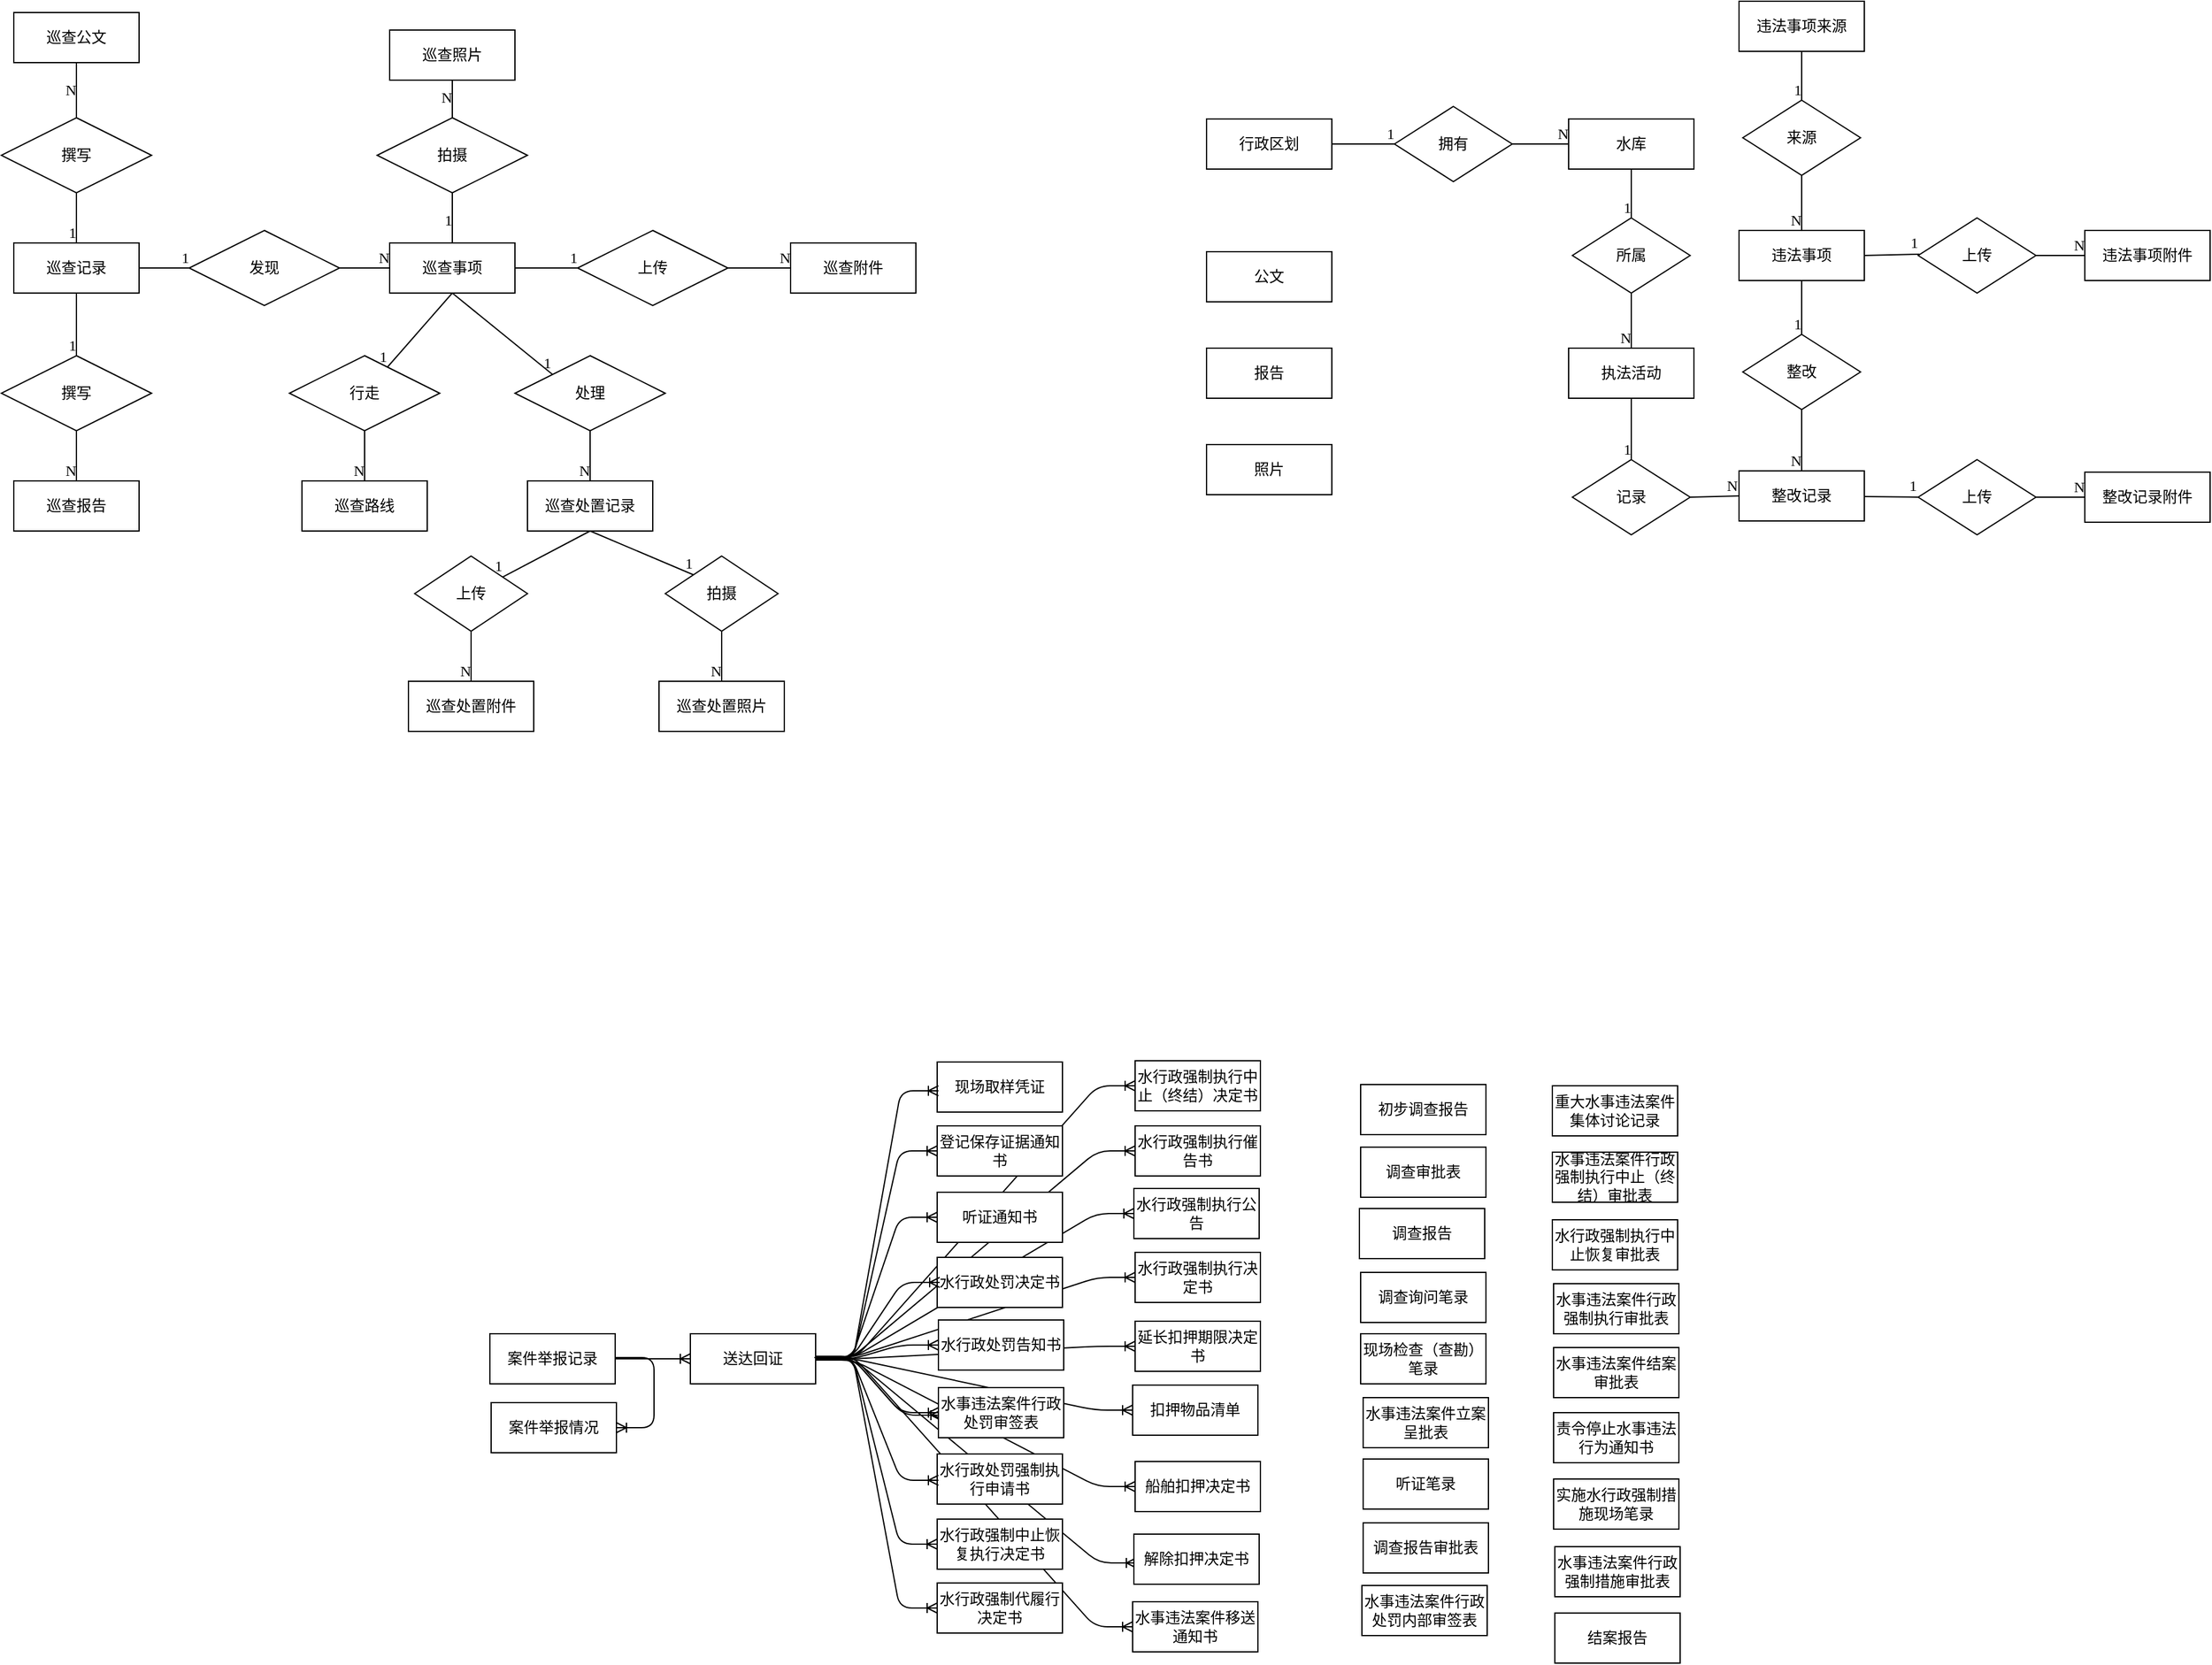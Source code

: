 <mxfile version="14.1.8" type="github">
  <diagram id="R2lEEEUBdFMjLlhIrx00" name="Page-1">
    <mxGraphModel dx="905" dy="684" grid="0" gridSize="10" guides="0" tooltips="1" connect="0" arrows="0" fold="1" page="0" pageScale="1" pageWidth="850" pageHeight="1100" math="0" shadow="0" extFonts="Permanent Marker^https://fonts.googleapis.com/css?family=Permanent+Marker">
      <root>
        <mxCell id="0" />
        <mxCell id="1" parent="0" />
        <mxCell id="Jm6T7WrEDUmx-2x6mj27-101" value="" style="edgeStyle=entityRelationEdgeStyle;fontSize=12;html=1;endArrow=ERoneToMany;exitX=1.02;exitY=0.475;exitDx=0;exitDy=0;exitPerimeter=0;" edge="1" parent="1" source="Jm6T7WrEDUmx-2x6mj27-60" target="Jm6T7WrEDUmx-2x6mj27-74">
          <mxGeometry width="100" height="100" relative="1" as="geometry">
            <mxPoint x="761" y="1240" as="sourcePoint" />
            <mxPoint x="861" y="1140" as="targetPoint" />
          </mxGeometry>
        </mxCell>
        <mxCell id="Jm6T7WrEDUmx-2x6mj27-103" value="" style="edgeStyle=entityRelationEdgeStyle;fontSize=12;html=1;endArrow=ERoneToMany;exitX=1;exitY=0.475;exitDx=0;exitDy=0;exitPerimeter=0;" edge="1" parent="1" source="Jm6T7WrEDUmx-2x6mj27-60" target="Jm6T7WrEDUmx-2x6mj27-76">
          <mxGeometry width="100" height="100" relative="1" as="geometry">
            <mxPoint x="768" y="1300" as="sourcePoint" />
            <mxPoint x="868" y="1200" as="targetPoint" />
          </mxGeometry>
        </mxCell>
        <mxCell id="Jm6T7WrEDUmx-2x6mj27-102" value="" style="edgeStyle=entityRelationEdgeStyle;fontSize=12;html=1;endArrow=ERoneToMany;exitX=0.99;exitY=0.475;exitDx=0;exitDy=0;exitPerimeter=0;" edge="1" parent="1" source="Jm6T7WrEDUmx-2x6mj27-60" target="Jm6T7WrEDUmx-2x6mj27-75">
          <mxGeometry width="100" height="100" relative="1" as="geometry">
            <mxPoint x="791" y="791" as="sourcePoint" />
            <mxPoint x="866" y="1019" as="targetPoint" />
          </mxGeometry>
        </mxCell>
        <mxCell id="Jm6T7WrEDUmx-2x6mj27-104" value="" style="edgeStyle=entityRelationEdgeStyle;fontSize=12;html=1;endArrow=ERoneToMany;exitX=0.99;exitY=0.475;exitDx=0;exitDy=0;exitPerimeter=0;" edge="1" parent="1" source="Jm6T7WrEDUmx-2x6mj27-60" target="Jm6T7WrEDUmx-2x6mj27-77">
          <mxGeometry width="100" height="100" relative="1" as="geometry">
            <mxPoint x="788" y="791" as="sourcePoint" />
            <mxPoint x="917" y="1227" as="targetPoint" />
          </mxGeometry>
        </mxCell>
        <mxCell id="Jm6T7WrEDUmx-2x6mj27-109" value="" style="edgeStyle=entityRelationEdgeStyle;fontSize=12;html=1;endArrow=ERoneToMany;exitX=1;exitY=0.45;exitDx=0;exitDy=0;exitPerimeter=0;entryX=0;entryY=0.5;entryDx=0;entryDy=0;entryPerimeter=0;" edge="1" parent="1" source="Jm6T7WrEDUmx-2x6mj27-60" target="Jm6T7WrEDUmx-2x6mj27-90">
          <mxGeometry width="100" height="100" relative="1" as="geometry">
            <mxPoint x="688" y="1163" as="sourcePoint" />
            <mxPoint x="788" y="1063" as="targetPoint" />
          </mxGeometry>
        </mxCell>
        <mxCell id="Jm6T7WrEDUmx-2x6mj27-108" value="" style="edgeStyle=entityRelationEdgeStyle;fontSize=12;html=1;endArrow=ERoneToMany;entryX=0.02;entryY=0.575;entryDx=0;entryDy=0;entryPerimeter=0;" edge="1" parent="1" source="Jm6T7WrEDUmx-2x6mj27-60" target="Jm6T7WrEDUmx-2x6mj27-86">
          <mxGeometry width="100" height="100" relative="1" as="geometry">
            <mxPoint x="1093" y="1180" as="sourcePoint" />
            <mxPoint x="1193" y="1080" as="targetPoint" />
          </mxGeometry>
        </mxCell>
        <mxCell id="Jm6T7WrEDUmx-2x6mj27-107" value="" style="edgeStyle=entityRelationEdgeStyle;fontSize=12;html=1;endArrow=ERoneToMany;exitX=1;exitY=0.525;exitDx=0;exitDy=0;exitPerimeter=0;" edge="1" parent="1" source="Jm6T7WrEDUmx-2x6mj27-60" target="Jm6T7WrEDUmx-2x6mj27-85">
          <mxGeometry width="100" height="100" relative="1" as="geometry">
            <mxPoint x="771" y="1028" as="sourcePoint" />
            <mxPoint x="842" y="1056" as="targetPoint" />
          </mxGeometry>
        </mxCell>
        <mxCell id="Jm6T7WrEDUmx-2x6mj27-106" value="" style="edgeStyle=entityRelationEdgeStyle;fontSize=12;html=1;endArrow=ERoneToMany;" edge="1" parent="1" target="Jm6T7WrEDUmx-2x6mj27-84">
          <mxGeometry width="100" height="100" relative="1" as="geometry">
            <mxPoint x="740" y="1160" as="sourcePoint" />
            <mxPoint x="1181" y="989" as="targetPoint" />
          </mxGeometry>
        </mxCell>
        <mxCell id="Jm6T7WrEDUmx-2x6mj27-105" value="" style="edgeStyle=entityRelationEdgeStyle;fontSize=12;html=1;endArrow=ERoneToMany;" edge="1" parent="1" source="Jm6T7WrEDUmx-2x6mj27-60" target="Jm6T7WrEDUmx-2x6mj27-83">
          <mxGeometry width="100" height="100" relative="1" as="geometry">
            <mxPoint x="712" y="1089" as="sourcePoint" />
            <mxPoint x="812" y="989" as="targetPoint" />
          </mxGeometry>
        </mxCell>
        <mxCell id="lb9JI9_FD7YLYeVPfku9-1" value="巡查记录" style="whiteSpace=wrap;html=1;align=center;fontFamily=仿宋;" parent="1" vertex="1">
          <mxGeometry x="100" y="269" width="100" height="40" as="geometry" />
        </mxCell>
        <mxCell id="lb9JI9_FD7YLYeVPfku9-2" value="巡查事项" style="whiteSpace=wrap;html=1;align=center;fontFamily=仿宋;" parent="1" vertex="1">
          <mxGeometry x="400" y="269" width="100" height="40" as="geometry" />
        </mxCell>
        <mxCell id="lb9JI9_FD7YLYeVPfku9-3" value="巡查报告" style="whiteSpace=wrap;html=1;align=center;fontFamily=仿宋;" parent="1" vertex="1">
          <mxGeometry x="100" y="459" width="100" height="40" as="geometry" />
        </mxCell>
        <mxCell id="lb9JI9_FD7YLYeVPfku9-4" value="巡查公文" style="whiteSpace=wrap;html=1;align=center;fontFamily=仿宋;" parent="1" vertex="1">
          <mxGeometry x="100" y="85" width="100" height="40" as="geometry" />
        </mxCell>
        <mxCell id="lb9JI9_FD7YLYeVPfku9-5" value="巡查照片" style="whiteSpace=wrap;html=1;align=center;fontFamily=仿宋;" parent="1" vertex="1">
          <mxGeometry x="400" y="99" width="100" height="40" as="geometry" />
        </mxCell>
        <mxCell id="lb9JI9_FD7YLYeVPfku9-7" value="巡查附件" style="whiteSpace=wrap;html=1;align=center;fontFamily=仿宋;" parent="1" vertex="1">
          <mxGeometry x="720" y="269" width="100" height="40" as="geometry" />
        </mxCell>
        <mxCell id="lb9JI9_FD7YLYeVPfku9-8" value="巡查路线" style="whiteSpace=wrap;html=1;align=center;fontFamily=仿宋;" parent="1" vertex="1">
          <mxGeometry x="330" y="459" width="100" height="40" as="geometry" />
        </mxCell>
        <mxCell id="lb9JI9_FD7YLYeVPfku9-9" value="巡查处置记录" style="whiteSpace=wrap;html=1;align=center;fontFamily=仿宋;" parent="1" vertex="1">
          <mxGeometry x="510" y="459" width="100" height="40" as="geometry" />
        </mxCell>
        <mxCell id="lb9JI9_FD7YLYeVPfku9-10" value="巡查处置附件" style="whiteSpace=wrap;html=1;align=center;fontFamily=仿宋;" parent="1" vertex="1">
          <mxGeometry x="415" y="619" width="100" height="40" as="geometry" />
        </mxCell>
        <mxCell id="lb9JI9_FD7YLYeVPfku9-11" value="巡查处置照片" style="whiteSpace=wrap;html=1;align=center;fontFamily=仿宋;" parent="1" vertex="1">
          <mxGeometry x="615" y="619" width="100" height="40" as="geometry" />
        </mxCell>
        <mxCell id="lb9JI9_FD7YLYeVPfku9-12" value="发现" style="shape=rhombus;perimeter=rhombusPerimeter;whiteSpace=wrap;html=1;align=center;fontFamily=仿宋;" parent="1" vertex="1">
          <mxGeometry x="240" y="259" width="120" height="60" as="geometry" />
        </mxCell>
        <mxCell id="lb9JI9_FD7YLYeVPfku9-13" value="" style="endArrow=none;html=1;rounded=0;entryX=0;entryY=0.5;entryDx=0;entryDy=0;fontFamily=仿宋;" parent="1" target="lb9JI9_FD7YLYeVPfku9-12" edge="1">
          <mxGeometry relative="1" as="geometry">
            <mxPoint x="200" y="289" as="sourcePoint" />
            <mxPoint x="270" y="289" as="targetPoint" />
          </mxGeometry>
        </mxCell>
        <mxCell id="lb9JI9_FD7YLYeVPfku9-14" value="1" style="resizable=0;html=1;align=right;verticalAlign=bottom;fontFamily=仿宋;" parent="lb9JI9_FD7YLYeVPfku9-13" connectable="0" vertex="1">
          <mxGeometry x="1" relative="1" as="geometry" />
        </mxCell>
        <mxCell id="lb9JI9_FD7YLYeVPfku9-15" value="" style="endArrow=none;html=1;rounded=0;exitX=1;exitY=0.5;exitDx=0;exitDy=0;entryX=0;entryY=0.5;entryDx=0;entryDy=0;fontFamily=仿宋;" parent="1" source="lb9JI9_FD7YLYeVPfku9-12" target="lb9JI9_FD7YLYeVPfku9-2" edge="1">
          <mxGeometry relative="1" as="geometry">
            <mxPoint x="330" y="369" as="sourcePoint" />
            <mxPoint x="490" y="369" as="targetPoint" />
          </mxGeometry>
        </mxCell>
        <mxCell id="lb9JI9_FD7YLYeVPfku9-16" value="N" style="resizable=0;html=1;align=right;verticalAlign=bottom;fontFamily=仿宋;" parent="lb9JI9_FD7YLYeVPfku9-15" connectable="0" vertex="1">
          <mxGeometry x="1" relative="1" as="geometry" />
        </mxCell>
        <mxCell id="lb9JI9_FD7YLYeVPfku9-17" value="撰写" style="shape=rhombus;perimeter=rhombusPerimeter;whiteSpace=wrap;html=1;align=center;fontFamily=仿宋;" parent="1" vertex="1">
          <mxGeometry x="90" y="359" width="120" height="60" as="geometry" />
        </mxCell>
        <mxCell id="lb9JI9_FD7YLYeVPfku9-18" value="" style="endArrow=none;html=1;rounded=0;exitX=0.5;exitY=1;exitDx=0;exitDy=0;entryX=0.5;entryY=0;entryDx=0;entryDy=0;fontFamily=仿宋;" parent="1" source="lb9JI9_FD7YLYeVPfku9-1" target="lb9JI9_FD7YLYeVPfku9-17" edge="1">
          <mxGeometry relative="1" as="geometry">
            <mxPoint x="280" y="379" as="sourcePoint" />
            <mxPoint x="440" y="379" as="targetPoint" />
          </mxGeometry>
        </mxCell>
        <mxCell id="lb9JI9_FD7YLYeVPfku9-19" value="1" style="resizable=0;html=1;align=right;verticalAlign=bottom;fontFamily=仿宋;" parent="lb9JI9_FD7YLYeVPfku9-18" connectable="0" vertex="1">
          <mxGeometry x="1" relative="1" as="geometry" />
        </mxCell>
        <mxCell id="lb9JI9_FD7YLYeVPfku9-20" value="" style="endArrow=none;html=1;rounded=0;exitX=0.5;exitY=1;exitDx=0;exitDy=0;entryX=0.5;entryY=0;entryDx=0;entryDy=0;fontFamily=仿宋;" parent="1" source="lb9JI9_FD7YLYeVPfku9-17" target="lb9JI9_FD7YLYeVPfku9-3" edge="1">
          <mxGeometry relative="1" as="geometry">
            <mxPoint x="300" y="409" as="sourcePoint" />
            <mxPoint x="460" y="409" as="targetPoint" />
          </mxGeometry>
        </mxCell>
        <mxCell id="lb9JI9_FD7YLYeVPfku9-21" value="N" style="resizable=0;html=1;align=right;verticalAlign=bottom;fontFamily=仿宋;" parent="lb9JI9_FD7YLYeVPfku9-20" connectable="0" vertex="1">
          <mxGeometry x="1" relative="1" as="geometry" />
        </mxCell>
        <mxCell id="lb9JI9_FD7YLYeVPfku9-22" value="撰写" style="shape=rhombus;perimeter=rhombusPerimeter;whiteSpace=wrap;html=1;align=center;fontFamily=仿宋;" parent="1" vertex="1">
          <mxGeometry x="90" y="169" width="120" height="60" as="geometry" />
        </mxCell>
        <mxCell id="lb9JI9_FD7YLYeVPfku9-23" value="" style="endArrow=none;html=1;rounded=0;exitX=0.5;exitY=0;exitDx=0;exitDy=0;entryX=0.5;entryY=1;entryDx=0;entryDy=0;fontFamily=仿宋;" parent="1" source="lb9JI9_FD7YLYeVPfku9-1" target="lb9JI9_FD7YLYeVPfku9-22" edge="1">
          <mxGeometry relative="1" as="geometry">
            <mxPoint x="200" y="229" as="sourcePoint" />
            <mxPoint x="360" y="229" as="targetPoint" />
          </mxGeometry>
        </mxCell>
        <mxCell id="lb9JI9_FD7YLYeVPfku9-24" value="1" style="resizable=0;html=1;align=right;verticalAlign=bottom;fontFamily=仿宋;" parent="lb9JI9_FD7YLYeVPfku9-23" connectable="0" vertex="1">
          <mxGeometry x="1" relative="1" as="geometry">
            <mxPoint y="40" as="offset" />
          </mxGeometry>
        </mxCell>
        <mxCell id="lb9JI9_FD7YLYeVPfku9-25" value="" style="endArrow=none;html=1;rounded=0;exitX=0.5;exitY=0;exitDx=0;exitDy=0;entryX=0.5;entryY=1;entryDx=0;entryDy=0;fontFamily=仿宋;" parent="1" source="lb9JI9_FD7YLYeVPfku9-22" target="lb9JI9_FD7YLYeVPfku9-4" edge="1">
          <mxGeometry relative="1" as="geometry">
            <mxPoint x="280" y="139" as="sourcePoint" />
            <mxPoint x="440" y="139" as="targetPoint" />
          </mxGeometry>
        </mxCell>
        <mxCell id="lb9JI9_FD7YLYeVPfku9-26" value="N" style="resizable=0;html=1;align=right;verticalAlign=bottom;fontFamily=仿宋;" parent="lb9JI9_FD7YLYeVPfku9-25" connectable="0" vertex="1">
          <mxGeometry x="1" relative="1" as="geometry">
            <mxPoint y="30" as="offset" />
          </mxGeometry>
        </mxCell>
        <mxCell id="lb9JI9_FD7YLYeVPfku9-27" value="拍摄" style="shape=rhombus;perimeter=rhombusPerimeter;whiteSpace=wrap;html=1;align=center;fontFamily=仿宋;" parent="1" vertex="1">
          <mxGeometry x="390" y="169" width="120" height="60" as="geometry" />
        </mxCell>
        <mxCell id="lb9JI9_FD7YLYeVPfku9-28" value="" style="endArrow=none;html=1;rounded=0;exitX=0.5;exitY=0;exitDx=0;exitDy=0;entryX=0.5;entryY=1;entryDx=0;entryDy=0;fontFamily=仿宋;" parent="1" source="lb9JI9_FD7YLYeVPfku9-2" target="lb9JI9_FD7YLYeVPfku9-27" edge="1">
          <mxGeometry relative="1" as="geometry">
            <mxPoint x="510" y="249" as="sourcePoint" />
            <mxPoint x="670" y="249" as="targetPoint" />
          </mxGeometry>
        </mxCell>
        <mxCell id="lb9JI9_FD7YLYeVPfku9-29" value="1" style="resizable=0;html=1;align=right;verticalAlign=bottom;fontFamily=仿宋;" parent="lb9JI9_FD7YLYeVPfku9-28" connectable="0" vertex="1">
          <mxGeometry x="1" relative="1" as="geometry">
            <mxPoint y="30" as="offset" />
          </mxGeometry>
        </mxCell>
        <mxCell id="lb9JI9_FD7YLYeVPfku9-30" value="" style="endArrow=none;html=1;rounded=0;exitX=0.5;exitY=0;exitDx=0;exitDy=0;entryX=0.5;entryY=1;entryDx=0;entryDy=0;fontFamily=仿宋;" parent="1" source="lb9JI9_FD7YLYeVPfku9-27" target="lb9JI9_FD7YLYeVPfku9-5" edge="1">
          <mxGeometry relative="1" as="geometry">
            <mxPoint x="530" y="159" as="sourcePoint" />
            <mxPoint x="690" y="159" as="targetPoint" />
          </mxGeometry>
        </mxCell>
        <mxCell id="lb9JI9_FD7YLYeVPfku9-31" value="N" style="resizable=0;html=1;align=right;verticalAlign=bottom;fontFamily=仿宋;" parent="lb9JI9_FD7YLYeVPfku9-30" connectable="0" vertex="1">
          <mxGeometry x="1" relative="1" as="geometry">
            <mxPoint y="22" as="offset" />
          </mxGeometry>
        </mxCell>
        <mxCell id="lb9JI9_FD7YLYeVPfku9-32" value="上传" style="shape=rhombus;perimeter=rhombusPerimeter;whiteSpace=wrap;html=1;align=center;fontFamily=仿宋;" parent="1" vertex="1">
          <mxGeometry x="550" y="259" width="120" height="60" as="geometry" />
        </mxCell>
        <mxCell id="lb9JI9_FD7YLYeVPfku9-33" value="" style="endArrow=none;html=1;rounded=0;exitX=1;exitY=0.5;exitDx=0;exitDy=0;entryX=0;entryY=0.5;entryDx=0;entryDy=0;fontFamily=仿宋;" parent="1" source="lb9JI9_FD7YLYeVPfku9-2" target="lb9JI9_FD7YLYeVPfku9-32" edge="1">
          <mxGeometry relative="1" as="geometry">
            <mxPoint x="510" y="349" as="sourcePoint" />
            <mxPoint x="670" y="349" as="targetPoint" />
          </mxGeometry>
        </mxCell>
        <mxCell id="lb9JI9_FD7YLYeVPfku9-34" value="1" style="resizable=0;html=1;align=right;verticalAlign=bottom;fontFamily=仿宋;" parent="lb9JI9_FD7YLYeVPfku9-33" connectable="0" vertex="1">
          <mxGeometry x="1" relative="1" as="geometry" />
        </mxCell>
        <mxCell id="lb9JI9_FD7YLYeVPfku9-35" value="" style="endArrow=none;html=1;rounded=0;exitX=1;exitY=0.5;exitDx=0;exitDy=0;entryX=0;entryY=0.5;entryDx=0;entryDy=0;fontFamily=仿宋;" parent="1" source="lb9JI9_FD7YLYeVPfku9-32" target="lb9JI9_FD7YLYeVPfku9-7" edge="1">
          <mxGeometry relative="1" as="geometry">
            <mxPoint x="670" y="288.5" as="sourcePoint" />
            <mxPoint x="830" y="288.5" as="targetPoint" />
          </mxGeometry>
        </mxCell>
        <mxCell id="lb9JI9_FD7YLYeVPfku9-36" value="N" style="resizable=0;html=1;align=right;verticalAlign=bottom;fontFamily=仿宋;" parent="lb9JI9_FD7YLYeVPfku9-35" connectable="0" vertex="1">
          <mxGeometry x="1" relative="1" as="geometry" />
        </mxCell>
        <mxCell id="lb9JI9_FD7YLYeVPfku9-37" value="行走" style="shape=rhombus;perimeter=rhombusPerimeter;whiteSpace=wrap;html=1;align=center;fontFamily=仿宋;" parent="1" vertex="1">
          <mxGeometry x="320" y="359" width="120" height="60" as="geometry" />
        </mxCell>
        <mxCell id="lb9JI9_FD7YLYeVPfku9-38" value="" style="endArrow=none;html=1;rounded=0;exitX=0.5;exitY=1;exitDx=0;exitDy=0;fontFamily=仿宋;" parent="1" source="lb9JI9_FD7YLYeVPfku9-2" target="lb9JI9_FD7YLYeVPfku9-37" edge="1">
          <mxGeometry relative="1" as="geometry">
            <mxPoint x="570" y="429" as="sourcePoint" />
            <mxPoint x="730" y="429" as="targetPoint" />
          </mxGeometry>
        </mxCell>
        <mxCell id="lb9JI9_FD7YLYeVPfku9-39" value="1" style="resizable=0;html=1;align=right;verticalAlign=bottom;fontFamily=仿宋;" parent="lb9JI9_FD7YLYeVPfku9-38" connectable="0" vertex="1">
          <mxGeometry x="1" relative="1" as="geometry" />
        </mxCell>
        <mxCell id="lb9JI9_FD7YLYeVPfku9-40" value="" style="endArrow=none;html=1;rounded=0;exitX=0.5;exitY=1;exitDx=0;exitDy=0;entryX=0.5;entryY=0;entryDx=0;entryDy=0;fontFamily=仿宋;" parent="1" source="lb9JI9_FD7YLYeVPfku9-37" target="lb9JI9_FD7YLYeVPfku9-8" edge="1">
          <mxGeometry relative="1" as="geometry">
            <mxPoint x="400" y="429" as="sourcePoint" />
            <mxPoint x="560" y="429" as="targetPoint" />
          </mxGeometry>
        </mxCell>
        <mxCell id="lb9JI9_FD7YLYeVPfku9-41" value="N" style="resizable=0;html=1;align=right;verticalAlign=bottom;fontFamily=仿宋;" parent="lb9JI9_FD7YLYeVPfku9-40" connectable="0" vertex="1">
          <mxGeometry x="1" relative="1" as="geometry" />
        </mxCell>
        <mxCell id="lb9JI9_FD7YLYeVPfku9-42" value="处理" style="shape=rhombus;perimeter=rhombusPerimeter;whiteSpace=wrap;html=1;align=center;fontFamily=仿宋;" parent="1" vertex="1">
          <mxGeometry x="500" y="359" width="120" height="60" as="geometry" />
        </mxCell>
        <mxCell id="lb9JI9_FD7YLYeVPfku9-43" value="" style="endArrow=none;html=1;rounded=0;entryX=0;entryY=0;entryDx=0;entryDy=0;fontFamily=仿宋;" parent="1" target="lb9JI9_FD7YLYeVPfku9-42" edge="1">
          <mxGeometry relative="1" as="geometry">
            <mxPoint x="450" y="309" as="sourcePoint" />
            <mxPoint x="630" y="339" as="targetPoint" />
          </mxGeometry>
        </mxCell>
        <mxCell id="lb9JI9_FD7YLYeVPfku9-44" value="1" style="resizable=0;html=1;align=right;verticalAlign=bottom;fontFamily=仿宋;" parent="lb9JI9_FD7YLYeVPfku9-43" connectable="0" vertex="1">
          <mxGeometry x="1" relative="1" as="geometry" />
        </mxCell>
        <mxCell id="lb9JI9_FD7YLYeVPfku9-45" value="" style="endArrow=none;html=1;rounded=0;exitX=0.5;exitY=1;exitDx=0;exitDy=0;entryX=0.5;entryY=0;entryDx=0;entryDy=0;fontFamily=仿宋;" parent="1" source="lb9JI9_FD7YLYeVPfku9-42" target="lb9JI9_FD7YLYeVPfku9-9" edge="1">
          <mxGeometry relative="1" as="geometry">
            <mxPoint x="650" y="449" as="sourcePoint" />
            <mxPoint x="560" y="449" as="targetPoint" />
          </mxGeometry>
        </mxCell>
        <mxCell id="lb9JI9_FD7YLYeVPfku9-46" value="N" style="resizable=0;html=1;align=right;verticalAlign=bottom;fontFamily=仿宋;" parent="lb9JI9_FD7YLYeVPfku9-45" connectable="0" vertex="1">
          <mxGeometry x="1" relative="1" as="geometry" />
        </mxCell>
        <mxCell id="lb9JI9_FD7YLYeVPfku9-48" value="上传" style="shape=rhombus;perimeter=rhombusPerimeter;whiteSpace=wrap;html=1;align=center;fontFamily=仿宋;" parent="1" vertex="1">
          <mxGeometry x="420" y="519" width="90" height="60" as="geometry" />
        </mxCell>
        <mxCell id="lb9JI9_FD7YLYeVPfku9-49" value="" style="endArrow=none;html=1;rounded=0;exitX=0.5;exitY=1;exitDx=0;exitDy=0;fontFamily=仿宋;" parent="1" source="lb9JI9_FD7YLYeVPfku9-9" target="lb9JI9_FD7YLYeVPfku9-48" edge="1">
          <mxGeometry relative="1" as="geometry">
            <mxPoint x="570" y="519" as="sourcePoint" />
            <mxPoint x="730" y="519" as="targetPoint" />
          </mxGeometry>
        </mxCell>
        <mxCell id="lb9JI9_FD7YLYeVPfku9-50" value="1" style="resizable=0;html=1;align=right;verticalAlign=bottom;fontFamily=仿宋;" parent="lb9JI9_FD7YLYeVPfku9-49" connectable="0" vertex="1">
          <mxGeometry x="1" relative="1" as="geometry" />
        </mxCell>
        <mxCell id="lb9JI9_FD7YLYeVPfku9-51" value="" style="endArrow=none;html=1;rounded=0;exitX=0.5;exitY=1;exitDx=0;exitDy=0;entryX=0.5;entryY=0;entryDx=0;entryDy=0;fontFamily=仿宋;" parent="1" source="lb9JI9_FD7YLYeVPfku9-48" target="lb9JI9_FD7YLYeVPfku9-10" edge="1">
          <mxGeometry relative="1" as="geometry">
            <mxPoint x="290" y="729" as="sourcePoint" />
            <mxPoint x="450" y="729" as="targetPoint" />
          </mxGeometry>
        </mxCell>
        <mxCell id="lb9JI9_FD7YLYeVPfku9-52" value="N" style="resizable=0;html=1;align=right;verticalAlign=bottom;fontFamily=仿宋;" parent="lb9JI9_FD7YLYeVPfku9-51" connectable="0" vertex="1">
          <mxGeometry x="1" relative="1" as="geometry" />
        </mxCell>
        <mxCell id="lb9JI9_FD7YLYeVPfku9-53" value="拍摄" style="shape=rhombus;perimeter=rhombusPerimeter;whiteSpace=wrap;html=1;align=center;fontFamily=仿宋;" parent="1" vertex="1">
          <mxGeometry x="620" y="519" width="90" height="60" as="geometry" />
        </mxCell>
        <mxCell id="lb9JI9_FD7YLYeVPfku9-54" value="" style="endArrow=none;html=1;rounded=0;entryX=0;entryY=0;entryDx=0;entryDy=0;fontFamily=仿宋;" parent="1" target="lb9JI9_FD7YLYeVPfku9-53" edge="1">
          <mxGeometry relative="1" as="geometry">
            <mxPoint x="560" y="499" as="sourcePoint" />
            <mxPoint x="760" y="709" as="targetPoint" />
          </mxGeometry>
        </mxCell>
        <mxCell id="lb9JI9_FD7YLYeVPfku9-55" value="1" style="resizable=0;html=1;align=right;verticalAlign=bottom;fontFamily=仿宋;" parent="lb9JI9_FD7YLYeVPfku9-54" connectable="0" vertex="1">
          <mxGeometry x="1" relative="1" as="geometry" />
        </mxCell>
        <mxCell id="lb9JI9_FD7YLYeVPfku9-56" value="" style="endArrow=none;html=1;rounded=0;exitX=0.5;exitY=1;exitDx=0;exitDy=0;entryX=0.5;entryY=0;entryDx=0;entryDy=0;fontFamily=仿宋;" parent="1" source="lb9JI9_FD7YLYeVPfku9-53" target="lb9JI9_FD7YLYeVPfku9-11" edge="1">
          <mxGeometry relative="1" as="geometry">
            <mxPoint x="790" y="689" as="sourcePoint" />
            <mxPoint x="950" y="689" as="targetPoint" />
          </mxGeometry>
        </mxCell>
        <mxCell id="lb9JI9_FD7YLYeVPfku9-57" value="N" style="resizable=0;html=1;align=right;verticalAlign=bottom;fontFamily=仿宋;" parent="lb9JI9_FD7YLYeVPfku9-56" connectable="0" vertex="1">
          <mxGeometry x="1" relative="1" as="geometry" />
        </mxCell>
        <mxCell id="lb9JI9_FD7YLYeVPfku9-58" value="执法活动" style="whiteSpace=wrap;html=1;align=center;fontFamily=仿宋;" parent="1" vertex="1">
          <mxGeometry x="1341" y="353" width="100" height="40" as="geometry" />
        </mxCell>
        <mxCell id="Jm6T7WrEDUmx-2x6mj27-1" value="违法事项" style="whiteSpace=wrap;html=1;align=center;fontFamily=仿宋;" vertex="1" parent="1">
          <mxGeometry x="1477" y="259" width="100" height="40" as="geometry" />
        </mxCell>
        <mxCell id="Jm6T7WrEDUmx-2x6mj27-2" value="整改记录" style="whiteSpace=wrap;html=1;align=center;fontFamily=仿宋;" vertex="1" parent="1">
          <mxGeometry x="1477" y="451" width="100" height="40" as="geometry" />
        </mxCell>
        <mxCell id="Jm6T7WrEDUmx-2x6mj27-3" value="公文" style="whiteSpace=wrap;html=1;align=center;fontFamily=仿宋;" vertex="1" parent="1">
          <mxGeometry x="1052" y="276" width="100" height="40" as="geometry" />
        </mxCell>
        <mxCell id="Jm6T7WrEDUmx-2x6mj27-4" value="报告" style="whiteSpace=wrap;html=1;align=center;fontFamily=仿宋;" vertex="1" parent="1">
          <mxGeometry x="1052" y="353" width="100" height="40" as="geometry" />
        </mxCell>
        <mxCell id="Jm6T7WrEDUmx-2x6mj27-5" value="照片" style="whiteSpace=wrap;html=1;align=center;fontFamily=仿宋;" vertex="1" parent="1">
          <mxGeometry x="1052" y="430" width="100" height="40" as="geometry" />
        </mxCell>
        <mxCell id="Jm6T7WrEDUmx-2x6mj27-6" value="违法事项附件" style="whiteSpace=wrap;html=1;align=center;fontFamily=仿宋;" vertex="1" parent="1">
          <mxGeometry x="1753" y="259" width="100" height="40" as="geometry" />
        </mxCell>
        <mxCell id="Jm6T7WrEDUmx-2x6mj27-9" value="整改记录附件" style="whiteSpace=wrap;html=1;align=center;fontFamily=仿宋;" vertex="1" parent="1">
          <mxGeometry x="1753" y="452" width="100" height="40" as="geometry" />
        </mxCell>
        <mxCell id="Jm6T7WrEDUmx-2x6mj27-10" value="水库" style="whiteSpace=wrap;html=1;align=center;fontFamily=仿宋;" vertex="1" parent="1">
          <mxGeometry x="1341" y="170" width="100" height="40" as="geometry" />
        </mxCell>
        <mxCell id="Jm6T7WrEDUmx-2x6mj27-11" value="行政区划" style="whiteSpace=wrap;html=1;align=center;fontFamily=仿宋;" vertex="1" parent="1">
          <mxGeometry x="1052" y="170" width="100" height="40" as="geometry" />
        </mxCell>
        <mxCell id="Jm6T7WrEDUmx-2x6mj27-12" value="违法事项来源" style="whiteSpace=wrap;html=1;align=center;fontFamily=仿宋;" vertex="1" parent="1">
          <mxGeometry x="1477" y="76" width="100" height="40" as="geometry" />
        </mxCell>
        <mxCell id="Jm6T7WrEDUmx-2x6mj27-13" value="所属" style="shape=rhombus;perimeter=rhombusPerimeter;whiteSpace=wrap;html=1;align=center;fontFamily=仿宋;" vertex="1" parent="1">
          <mxGeometry x="1344" y="249" width="94" height="60" as="geometry" />
        </mxCell>
        <mxCell id="Jm6T7WrEDUmx-2x6mj27-14" value="" style="endArrow=none;html=1;rounded=0;exitX=0.5;exitY=1;exitDx=0;exitDy=0;entryX=0.5;entryY=0;entryDx=0;entryDy=0;fontFamily=仿宋;" edge="1" parent="1" source="Jm6T7WrEDUmx-2x6mj27-10" target="Jm6T7WrEDUmx-2x6mj27-13">
          <mxGeometry relative="1" as="geometry">
            <mxPoint x="1481" y="254" as="sourcePoint" />
            <mxPoint x="1641" y="254" as="targetPoint" />
          </mxGeometry>
        </mxCell>
        <mxCell id="Jm6T7WrEDUmx-2x6mj27-15" value="1" style="resizable=0;html=1;align=right;verticalAlign=bottom;fontFamily=仿宋;" connectable="0" vertex="1" parent="Jm6T7WrEDUmx-2x6mj27-14">
          <mxGeometry x="1" relative="1" as="geometry" />
        </mxCell>
        <mxCell id="Jm6T7WrEDUmx-2x6mj27-16" value="" style="endArrow=none;html=1;rounded=0;exitX=0.5;exitY=1;exitDx=0;exitDy=0;fontFamily=仿宋;" edge="1" parent="1" source="Jm6T7WrEDUmx-2x6mj27-13" target="lb9JI9_FD7YLYeVPfku9-58">
          <mxGeometry relative="1" as="geometry">
            <mxPoint x="1520" y="314" as="sourcePoint" />
            <mxPoint x="1680" y="314" as="targetPoint" />
          </mxGeometry>
        </mxCell>
        <mxCell id="Jm6T7WrEDUmx-2x6mj27-17" value="N" style="resizable=0;html=1;align=right;verticalAlign=bottom;fontFamily=仿宋;" connectable="0" vertex="1" parent="Jm6T7WrEDUmx-2x6mj27-16">
          <mxGeometry x="1" relative="1" as="geometry" />
        </mxCell>
        <mxCell id="Jm6T7WrEDUmx-2x6mj27-19" value="来源" style="shape=rhombus;perimeter=rhombusPerimeter;whiteSpace=wrap;html=1;align=center;fontFamily=仿宋;" vertex="1" parent="1">
          <mxGeometry x="1480" y="155" width="94" height="60" as="geometry" />
        </mxCell>
        <mxCell id="Jm6T7WrEDUmx-2x6mj27-20" value="" style="endArrow=none;html=1;rounded=0;exitX=0.5;exitY=1;exitDx=0;exitDy=0;fontFamily=仿宋;" edge="1" parent="1" source="Jm6T7WrEDUmx-2x6mj27-12" target="Jm6T7WrEDUmx-2x6mj27-19">
          <mxGeometry relative="1" as="geometry">
            <mxPoint x="1595" y="174" as="sourcePoint" />
            <mxPoint x="1755" y="174" as="targetPoint" />
          </mxGeometry>
        </mxCell>
        <mxCell id="Jm6T7WrEDUmx-2x6mj27-21" value="1" style="resizable=0;html=1;align=right;verticalAlign=bottom;fontFamily=仿宋;" connectable="0" vertex="1" parent="Jm6T7WrEDUmx-2x6mj27-20">
          <mxGeometry x="1" relative="1" as="geometry" />
        </mxCell>
        <mxCell id="Jm6T7WrEDUmx-2x6mj27-22" value="" style="endArrow=none;html=1;rounded=0;exitX=0.5;exitY=1;exitDx=0;exitDy=0;fontFamily=仿宋;" edge="1" parent="1" source="Jm6T7WrEDUmx-2x6mj27-19" target="Jm6T7WrEDUmx-2x6mj27-1">
          <mxGeometry relative="1" as="geometry">
            <mxPoint x="1609" y="214" as="sourcePoint" />
            <mxPoint x="1783" y="214" as="targetPoint" />
          </mxGeometry>
        </mxCell>
        <mxCell id="Jm6T7WrEDUmx-2x6mj27-23" value="N" style="resizable=0;html=1;align=right;verticalAlign=bottom;fontFamily=仿宋;" connectable="0" vertex="1" parent="Jm6T7WrEDUmx-2x6mj27-22">
          <mxGeometry x="1" relative="1" as="geometry" />
        </mxCell>
        <mxCell id="Jm6T7WrEDUmx-2x6mj27-24" value="整改" style="shape=rhombus;perimeter=rhombusPerimeter;whiteSpace=wrap;html=1;align=center;fontFamily=仿宋;" vertex="1" parent="1">
          <mxGeometry x="1480" y="342" width="94" height="60" as="geometry" />
        </mxCell>
        <mxCell id="Jm6T7WrEDUmx-2x6mj27-25" value="" style="endArrow=none;html=1;rounded=0;exitX=0.5;exitY=1;exitDx=0;exitDy=0;fontFamily=仿宋;" edge="1" parent="1" source="Jm6T7WrEDUmx-2x6mj27-1" target="Jm6T7WrEDUmx-2x6mj27-24">
          <mxGeometry relative="1" as="geometry">
            <mxPoint x="1561" y="334" as="sourcePoint" />
            <mxPoint x="1721" y="334" as="targetPoint" />
          </mxGeometry>
        </mxCell>
        <mxCell id="Jm6T7WrEDUmx-2x6mj27-26" value="1" style="resizable=0;html=1;align=right;verticalAlign=bottom;fontFamily=仿宋;" connectable="0" vertex="1" parent="Jm6T7WrEDUmx-2x6mj27-25">
          <mxGeometry x="1" relative="1" as="geometry" />
        </mxCell>
        <mxCell id="Jm6T7WrEDUmx-2x6mj27-27" value="" style="endArrow=none;html=1;rounded=0;exitX=0.5;exitY=1;exitDx=0;exitDy=0;entryX=0.5;entryY=0;entryDx=0;entryDy=0;fontFamily=仿宋;" edge="1" parent="1" source="Jm6T7WrEDUmx-2x6mj27-24" target="Jm6T7WrEDUmx-2x6mj27-2">
          <mxGeometry relative="1" as="geometry">
            <mxPoint x="1596" y="372" as="sourcePoint" />
            <mxPoint x="1756" y="372" as="targetPoint" />
          </mxGeometry>
        </mxCell>
        <mxCell id="Jm6T7WrEDUmx-2x6mj27-28" value="N" style="resizable=0;html=1;align=right;verticalAlign=bottom;fontFamily=仿宋;" connectable="0" vertex="1" parent="Jm6T7WrEDUmx-2x6mj27-27">
          <mxGeometry x="1" relative="1" as="geometry" />
        </mxCell>
        <mxCell id="Jm6T7WrEDUmx-2x6mj27-32" value="上传" style="shape=rhombus;perimeter=rhombusPerimeter;whiteSpace=wrap;html=1;align=center;fontFamily=仿宋;" vertex="1" parent="1">
          <mxGeometry x="1620" y="249" width="94" height="60" as="geometry" />
        </mxCell>
        <mxCell id="Jm6T7WrEDUmx-2x6mj27-33" value="" style="endArrow=none;html=1;rounded=0;exitX=1;exitY=0.5;exitDx=0;exitDy=0;entryX=0.011;entryY=0.483;entryDx=0;entryDy=0;entryPerimeter=0;fontFamily=仿宋;" edge="1" parent="1" source="Jm6T7WrEDUmx-2x6mj27-1" target="Jm6T7WrEDUmx-2x6mj27-32">
          <mxGeometry relative="1" as="geometry">
            <mxPoint x="1601" y="348" as="sourcePoint" />
            <mxPoint x="1761" y="348" as="targetPoint" />
          </mxGeometry>
        </mxCell>
        <mxCell id="Jm6T7WrEDUmx-2x6mj27-34" value="1" style="resizable=0;html=1;align=right;verticalAlign=bottom;fontFamily=仿宋;" connectable="0" vertex="1" parent="Jm6T7WrEDUmx-2x6mj27-33">
          <mxGeometry x="1" relative="1" as="geometry" />
        </mxCell>
        <mxCell id="Jm6T7WrEDUmx-2x6mj27-35" value="" style="endArrow=none;html=1;rounded=0;exitX=1;exitY=0.5;exitDx=0;exitDy=0;entryX=0;entryY=0.5;entryDx=0;entryDy=0;fontFamily=仿宋;" edge="1" parent="1" source="Jm6T7WrEDUmx-2x6mj27-32" target="Jm6T7WrEDUmx-2x6mj27-6">
          <mxGeometry relative="1" as="geometry">
            <mxPoint x="1679" y="383" as="sourcePoint" />
            <mxPoint x="1839" y="383" as="targetPoint" />
          </mxGeometry>
        </mxCell>
        <mxCell id="Jm6T7WrEDUmx-2x6mj27-36" value="N" style="resizable=0;html=1;align=right;verticalAlign=bottom;fontFamily=仿宋;" connectable="0" vertex="1" parent="Jm6T7WrEDUmx-2x6mj27-35">
          <mxGeometry x="1" relative="1" as="geometry" />
        </mxCell>
        <mxCell id="Jm6T7WrEDUmx-2x6mj27-37" value="上传" style="shape=rhombus;perimeter=rhombusPerimeter;whiteSpace=wrap;html=1;align=center;fontFamily=仿宋;" vertex="1" parent="1">
          <mxGeometry x="1620" y="442" width="94" height="60" as="geometry" />
        </mxCell>
        <mxCell id="Jm6T7WrEDUmx-2x6mj27-38" value="" style="endArrow=none;html=1;rounded=0;entryX=0;entryY=0.5;entryDx=0;entryDy=0;fontFamily=仿宋;" edge="1" parent="1" source="Jm6T7WrEDUmx-2x6mj27-2" target="Jm6T7WrEDUmx-2x6mj27-37">
          <mxGeometry relative="1" as="geometry">
            <mxPoint x="1577" y="471" as="sourcePoint" />
            <mxPoint x="1737" y="471" as="targetPoint" />
          </mxGeometry>
        </mxCell>
        <mxCell id="Jm6T7WrEDUmx-2x6mj27-39" value="1" style="resizable=0;html=1;align=right;verticalAlign=bottom;fontFamily=仿宋;" connectable="0" vertex="1" parent="Jm6T7WrEDUmx-2x6mj27-38">
          <mxGeometry x="1" relative="1" as="geometry" />
        </mxCell>
        <mxCell id="Jm6T7WrEDUmx-2x6mj27-40" value="" style="endArrow=none;html=1;rounded=0;exitX=1;exitY=0.5;exitDx=0;exitDy=0;entryX=0;entryY=0.5;entryDx=0;entryDy=0;fontFamily=仿宋;" edge="1" parent="1" source="Jm6T7WrEDUmx-2x6mj27-37" target="Jm6T7WrEDUmx-2x6mj27-9">
          <mxGeometry relative="1" as="geometry">
            <mxPoint x="1737" y="500" as="sourcePoint" />
            <mxPoint x="1897" y="500" as="targetPoint" />
          </mxGeometry>
        </mxCell>
        <mxCell id="Jm6T7WrEDUmx-2x6mj27-41" value="N" style="resizable=0;html=1;align=right;verticalAlign=bottom;fontFamily=仿宋;" connectable="0" vertex="1" parent="Jm6T7WrEDUmx-2x6mj27-40">
          <mxGeometry x="1" relative="1" as="geometry" />
        </mxCell>
        <mxCell id="Jm6T7WrEDUmx-2x6mj27-42" value="拥有" style="shape=rhombus;perimeter=rhombusPerimeter;whiteSpace=wrap;html=1;align=center;fontFamily=仿宋;" vertex="1" parent="1">
          <mxGeometry x="1202" y="160" width="94" height="60" as="geometry" />
        </mxCell>
        <mxCell id="Jm6T7WrEDUmx-2x6mj27-43" value="" style="endArrow=none;html=1;rounded=0;exitX=1;exitY=0.5;exitDx=0;exitDy=0;fontFamily=仿宋;" edge="1" parent="1" source="Jm6T7WrEDUmx-2x6mj27-11" target="Jm6T7WrEDUmx-2x6mj27-42">
          <mxGeometry relative="1" as="geometry">
            <mxPoint x="1123" y="336" as="sourcePoint" />
            <mxPoint x="1283" y="336" as="targetPoint" />
          </mxGeometry>
        </mxCell>
        <mxCell id="Jm6T7WrEDUmx-2x6mj27-44" value="1" style="resizable=0;html=1;align=right;verticalAlign=bottom;fontFamily=仿宋;" connectable="0" vertex="1" parent="Jm6T7WrEDUmx-2x6mj27-43">
          <mxGeometry x="1" relative="1" as="geometry" />
        </mxCell>
        <mxCell id="Jm6T7WrEDUmx-2x6mj27-45" value="" style="endArrow=none;html=1;rounded=0;exitX=1;exitY=0.5;exitDx=0;exitDy=0;entryX=0;entryY=0.5;entryDx=0;entryDy=0;fontFamily=仿宋;" edge="1" parent="1" source="Jm6T7WrEDUmx-2x6mj27-42" target="Jm6T7WrEDUmx-2x6mj27-10">
          <mxGeometry relative="1" as="geometry">
            <mxPoint x="1222" y="289" as="sourcePoint" />
            <mxPoint x="1382" y="289" as="targetPoint" />
          </mxGeometry>
        </mxCell>
        <mxCell id="Jm6T7WrEDUmx-2x6mj27-46" value="N" style="resizable=0;html=1;align=right;verticalAlign=bottom;fontFamily=仿宋;" connectable="0" vertex="1" parent="Jm6T7WrEDUmx-2x6mj27-45">
          <mxGeometry x="1" relative="1" as="geometry" />
        </mxCell>
        <mxCell id="Jm6T7WrEDUmx-2x6mj27-48" value="记录" style="shape=rhombus;perimeter=rhombusPerimeter;whiteSpace=wrap;html=1;align=center;fontFamily=仿宋;" vertex="1" parent="1">
          <mxGeometry x="1344" y="442" width="94" height="60" as="geometry" />
        </mxCell>
        <mxCell id="Jm6T7WrEDUmx-2x6mj27-49" value="" style="endArrow=none;html=1;rounded=0;exitX=0.5;exitY=1;exitDx=0;exitDy=0;entryX=0.5;entryY=0;entryDx=0;entryDy=0;fontFamily=仿宋;" edge="1" parent="1" source="lb9JI9_FD7YLYeVPfku9-58" target="Jm6T7WrEDUmx-2x6mj27-48">
          <mxGeometry relative="1" as="geometry">
            <mxPoint x="1441" y="435" as="sourcePoint" />
            <mxPoint x="1601" y="435" as="targetPoint" />
          </mxGeometry>
        </mxCell>
        <mxCell id="Jm6T7WrEDUmx-2x6mj27-50" value="1" style="resizable=0;html=1;align=right;verticalAlign=bottom;fontFamily=仿宋;" connectable="0" vertex="1" parent="Jm6T7WrEDUmx-2x6mj27-49">
          <mxGeometry x="1" relative="1" as="geometry" />
        </mxCell>
        <mxCell id="Jm6T7WrEDUmx-2x6mj27-51" value="" style="endArrow=none;html=1;rounded=0;exitX=1;exitY=0.5;exitDx=0;exitDy=0;entryX=0;entryY=0.5;entryDx=0;entryDy=0;fontFamily=仿宋;" edge="1" parent="1" source="Jm6T7WrEDUmx-2x6mj27-48" target="Jm6T7WrEDUmx-2x6mj27-2">
          <mxGeometry relative="1" as="geometry">
            <mxPoint x="1293" y="474" as="sourcePoint" />
            <mxPoint x="1453" y="474" as="targetPoint" />
          </mxGeometry>
        </mxCell>
        <mxCell id="Jm6T7WrEDUmx-2x6mj27-52" value="N" style="resizable=0;html=1;align=right;verticalAlign=bottom;fontFamily=仿宋;" connectable="0" vertex="1" parent="Jm6T7WrEDUmx-2x6mj27-51">
          <mxGeometry x="1" relative="1" as="geometry" />
        </mxCell>
        <mxCell id="Jm6T7WrEDUmx-2x6mj27-53" value="初步调查报告" style="whiteSpace=wrap;html=1;align=center;fontFamily=仿宋;" vertex="1" parent="1">
          <mxGeometry x="1175" y="941" width="100" height="40" as="geometry" />
        </mxCell>
        <mxCell id="Jm6T7WrEDUmx-2x6mj27-54" value="水事违法案件立案呈批表" style="whiteSpace=wrap;html=1;align=center;fontFamily=仿宋;" vertex="1" parent="1">
          <mxGeometry x="1177" y="1191" width="100" height="40" as="geometry" />
        </mxCell>
        <mxCell id="Jm6T7WrEDUmx-2x6mj27-55" value="调查审批表" style="whiteSpace=wrap;html=1;align=center;fontFamily=仿宋;" vertex="1" parent="1">
          <mxGeometry x="1175" y="991" width="100" height="40" as="geometry" />
        </mxCell>
        <mxCell id="Jm6T7WrEDUmx-2x6mj27-56" value="调查报告" style="whiteSpace=wrap;html=1;align=center;fontFamily=仿宋;" vertex="1" parent="1">
          <mxGeometry x="1174" y="1040" width="100" height="40" as="geometry" />
        </mxCell>
        <mxCell id="Jm6T7WrEDUmx-2x6mj27-57" value="现场检查（查勘）笔录" style="whiteSpace=wrap;html=1;align=center;fontFamily=仿宋;" vertex="1" parent="1">
          <mxGeometry x="1175" y="1140" width="100" height="40" as="geometry" />
        </mxCell>
        <mxCell id="Jm6T7WrEDUmx-2x6mj27-58" value="调查询问笔录" style="whiteSpace=wrap;html=1;align=center;fontFamily=仿宋;" vertex="1" parent="1">
          <mxGeometry x="1175" y="1091" width="100" height="40" as="geometry" />
        </mxCell>
        <mxCell id="Jm6T7WrEDUmx-2x6mj27-59" value="现场取样凭证" style="whiteSpace=wrap;html=1;align=center;fontFamily=仿宋;" vertex="1" parent="1">
          <mxGeometry x="837" y="923" width="100" height="40" as="geometry" />
        </mxCell>
        <mxCell id="Jm6T7WrEDUmx-2x6mj27-60" value="送达回证" style="whiteSpace=wrap;html=1;align=center;fontFamily=仿宋;" vertex="1" parent="1">
          <mxGeometry x="640" y="1140" width="100" height="40" as="geometry" />
        </mxCell>
        <mxCell id="Jm6T7WrEDUmx-2x6mj27-61" value="登记保存证据通知书" style="whiteSpace=wrap;html=1;align=center;fontFamily=仿宋;" vertex="1" parent="1">
          <mxGeometry x="837" y="974" width="100" height="40" as="geometry" />
        </mxCell>
        <mxCell id="Jm6T7WrEDUmx-2x6mj27-62" value="调查报告审批表" style="whiteSpace=wrap;html=1;align=center;fontFamily=仿宋;" vertex="1" parent="1">
          <mxGeometry x="1177" y="1291" width="100" height="40" as="geometry" />
        </mxCell>
        <mxCell id="Jm6T7WrEDUmx-2x6mj27-63" value="听证通知书" style="whiteSpace=wrap;html=1;align=center;fontFamily=仿宋;" vertex="1" parent="1">
          <mxGeometry x="837" y="1027" width="100" height="40" as="geometry" />
        </mxCell>
        <mxCell id="Jm6T7WrEDUmx-2x6mj27-64" value="水行政处罚决定书" style="whiteSpace=wrap;html=1;align=center;fontFamily=仿宋;" vertex="1" parent="1">
          <mxGeometry x="837" y="1079" width="100" height="40" as="geometry" />
        </mxCell>
        <mxCell id="Jm6T7WrEDUmx-2x6mj27-65" value="水行政处罚告知书" style="whiteSpace=wrap;html=1;align=center;fontFamily=仿宋;" vertex="1" parent="1">
          <mxGeometry x="838" y="1129" width="100" height="40" as="geometry" />
        </mxCell>
        <mxCell id="Jm6T7WrEDUmx-2x6mj27-66" value="听证笔录" style="whiteSpace=wrap;html=1;align=center;fontFamily=仿宋;" vertex="1" parent="1">
          <mxGeometry x="1177" y="1240" width="100" height="40" as="geometry" />
        </mxCell>
        <mxCell id="Jm6T7WrEDUmx-2x6mj27-67" value="水事违法案件行政处罚内部审签表" style="whiteSpace=wrap;html=1;align=center;fontFamily=仿宋;" vertex="1" parent="1">
          <mxGeometry x="1176" y="1341" width="100" height="40" as="geometry" />
        </mxCell>
        <mxCell id="Jm6T7WrEDUmx-2x6mj27-70" value="重大水事违法案件集体讨论记录" style="whiteSpace=wrap;html=1;align=center;fontFamily=仿宋;" vertex="1" parent="1">
          <mxGeometry x="1328" y="942" width="100" height="40" as="geometry" />
        </mxCell>
        <mxCell id="Jm6T7WrEDUmx-2x6mj27-71" value="水行政处罚强制执行申请书" style="whiteSpace=wrap;html=1;align=center;fontFamily=仿宋;" vertex="1" parent="1">
          <mxGeometry x="837" y="1236" width="100" height="40" as="geometry" />
        </mxCell>
        <mxCell id="Jm6T7WrEDUmx-2x6mj27-72" value="水行政强制中止恢复执行决定书" style="whiteSpace=wrap;html=1;align=center;fontFamily=仿宋;" vertex="1" parent="1">
          <mxGeometry x="837" y="1288" width="100" height="40" as="geometry" />
        </mxCell>
        <mxCell id="Jm6T7WrEDUmx-2x6mj27-73" value="水行政强制代履行决定书" style="whiteSpace=wrap;html=1;align=center;fontFamily=仿宋;" vertex="1" parent="1">
          <mxGeometry x="837" y="1339" width="100" height="40" as="geometry" />
        </mxCell>
        <mxCell id="Jm6T7WrEDUmx-2x6mj27-74" value="水行政强制执行中止（终结）决定书" style="whiteSpace=wrap;html=1;align=center;fontFamily=仿宋;" vertex="1" parent="1">
          <mxGeometry x="995" y="922" width="100" height="40" as="geometry" />
        </mxCell>
        <mxCell id="Jm6T7WrEDUmx-2x6mj27-75" value="水行政强制执行催告书" style="whiteSpace=wrap;html=1;align=center;fontFamily=仿宋;" vertex="1" parent="1">
          <mxGeometry x="995" y="974" width="100" height="40" as="geometry" />
        </mxCell>
        <mxCell id="Jm6T7WrEDUmx-2x6mj27-76" value="水行政强制执行公告" style="whiteSpace=wrap;html=1;align=center;fontFamily=仿宋;" vertex="1" parent="1">
          <mxGeometry x="994" y="1024" width="100" height="40" as="geometry" />
        </mxCell>
        <mxCell id="Jm6T7WrEDUmx-2x6mj27-77" value="水行政强制执行决定书" style="whiteSpace=wrap;html=1;align=center;fontFamily=仿宋;" vertex="1" parent="1">
          <mxGeometry x="995" y="1075" width="100" height="40" as="geometry" />
        </mxCell>
        <mxCell id="Jm6T7WrEDUmx-2x6mj27-78" value="水事违法案件行政强制执行中止（终结）审批表" style="whiteSpace=wrap;html=1;align=center;fontFamily=仿宋;" vertex="1" parent="1">
          <mxGeometry x="1328" y="995" width="100" height="40" as="geometry" />
        </mxCell>
        <mxCell id="Jm6T7WrEDUmx-2x6mj27-79" value="水事违法案件行政强制执行审批表" style="whiteSpace=wrap;html=1;align=center;fontFamily=仿宋;" vertex="1" parent="1">
          <mxGeometry x="1329" y="1100" width="100" height="40" as="geometry" />
        </mxCell>
        <mxCell id="Jm6T7WrEDUmx-2x6mj27-80" value="水行政强制执行中止恢复审批表" style="whiteSpace=wrap;html=1;align=center;fontFamily=仿宋;" vertex="1" parent="1">
          <mxGeometry x="1328" y="1049" width="100" height="40" as="geometry" />
        </mxCell>
        <mxCell id="Jm6T7WrEDUmx-2x6mj27-81" value="水事违法案件结案审批表" style="whiteSpace=wrap;html=1;align=center;fontFamily=仿宋;" vertex="1" parent="1">
          <mxGeometry x="1329" y="1151" width="100" height="40" as="geometry" />
        </mxCell>
        <mxCell id="Jm6T7WrEDUmx-2x6mj27-82" value="结案报告" style="whiteSpace=wrap;html=1;align=center;fontFamily=仿宋;" vertex="1" parent="1">
          <mxGeometry x="1330" y="1363" width="100" height="40" as="geometry" />
        </mxCell>
        <mxCell id="Jm6T7WrEDUmx-2x6mj27-83" value="延长扣押期限决定书" style="whiteSpace=wrap;html=1;align=center;fontFamily=仿宋;" vertex="1" parent="1">
          <mxGeometry x="995" y="1130" width="100" height="40" as="geometry" />
        </mxCell>
        <mxCell id="Jm6T7WrEDUmx-2x6mj27-84" value="扣押物品清单" style="whiteSpace=wrap;html=1;align=center;fontFamily=仿宋;" vertex="1" parent="1">
          <mxGeometry x="993" y="1181" width="100" height="40" as="geometry" />
        </mxCell>
        <mxCell id="Jm6T7WrEDUmx-2x6mj27-85" value="船舶扣押决定书" style="whiteSpace=wrap;html=1;align=center;fontFamily=仿宋;" vertex="1" parent="1">
          <mxGeometry x="995" y="1242" width="100" height="40" as="geometry" />
        </mxCell>
        <mxCell id="Jm6T7WrEDUmx-2x6mj27-86" value="解除扣押决定书" style="whiteSpace=wrap;html=1;align=center;fontFamily=仿宋;" vertex="1" parent="1">
          <mxGeometry x="994" y="1300" width="100" height="40" as="geometry" />
        </mxCell>
        <mxCell id="Jm6T7WrEDUmx-2x6mj27-87" value="责令停止水事违法行为通知书" style="whiteSpace=wrap;html=1;align=center;fontFamily=仿宋;" vertex="1" parent="1">
          <mxGeometry x="1329" y="1203" width="100" height="40" as="geometry" />
        </mxCell>
        <mxCell id="Jm6T7WrEDUmx-2x6mj27-88" value="实施水行政强制措施现场笔录" style="whiteSpace=wrap;html=1;align=center;fontFamily=仿宋;" vertex="1" parent="1">
          <mxGeometry x="1329" y="1256" width="100" height="40" as="geometry" />
        </mxCell>
        <mxCell id="Jm6T7WrEDUmx-2x6mj27-89" value="水事违法案件行政强制措施审批表" style="whiteSpace=wrap;html=1;align=center;fontFamily=仿宋;" vertex="1" parent="1">
          <mxGeometry x="1330" y="1310" width="100" height="40" as="geometry" />
        </mxCell>
        <mxCell id="Jm6T7WrEDUmx-2x6mj27-90" value="水事违法案件移送通知书" style="whiteSpace=wrap;html=1;align=center;fontFamily=仿宋;" vertex="1" parent="1">
          <mxGeometry x="993" y="1354" width="100" height="40" as="geometry" />
        </mxCell>
        <mxCell id="Jm6T7WrEDUmx-2x6mj27-92" value="" style="edgeStyle=entityRelationEdgeStyle;fontSize=12;html=1;endArrow=ERoneToMany;entryX=0.01;entryY=0.575;entryDx=0;entryDy=0;entryPerimeter=0;" edge="1" parent="1" source="Jm6T7WrEDUmx-2x6mj27-60" target="Jm6T7WrEDUmx-2x6mj27-59">
          <mxGeometry width="100" height="100" relative="1" as="geometry">
            <mxPoint x="818" y="941" as="sourcePoint" />
            <mxPoint x="918" y="841" as="targetPoint" />
          </mxGeometry>
        </mxCell>
        <mxCell id="Jm6T7WrEDUmx-2x6mj27-93" value="" style="edgeStyle=entityRelationEdgeStyle;fontSize=12;html=1;endArrow=ERoneToMany;exitX=1;exitY=0.5;exitDx=0;exitDy=0;exitPerimeter=0;" edge="1" parent="1" source="Jm6T7WrEDUmx-2x6mj27-60" target="Jm6T7WrEDUmx-2x6mj27-61">
          <mxGeometry width="100" height="100" relative="1" as="geometry">
            <mxPoint x="796" y="997" as="sourcePoint" />
            <mxPoint x="896" y="897" as="targetPoint" />
          </mxGeometry>
        </mxCell>
        <mxCell id="Jm6T7WrEDUmx-2x6mj27-94" value="" style="edgeStyle=entityRelationEdgeStyle;fontSize=12;html=1;endArrow=ERoneToMany;exitX=0.99;exitY=0.475;exitDx=0;exitDy=0;exitPerimeter=0;" edge="1" parent="1" source="Jm6T7WrEDUmx-2x6mj27-60" target="Jm6T7WrEDUmx-2x6mj27-63">
          <mxGeometry width="100" height="100" relative="1" as="geometry">
            <mxPoint x="804" y="997" as="sourcePoint" />
            <mxPoint x="904" y="897" as="targetPoint" />
          </mxGeometry>
        </mxCell>
        <mxCell id="Jm6T7WrEDUmx-2x6mj27-95" value="" style="edgeStyle=entityRelationEdgeStyle;fontSize=12;html=1;endArrow=ERoneToMany;exitX=0.99;exitY=0.475;exitDx=0;exitDy=0;exitPerimeter=0;entryX=0.02;entryY=0.5;entryDx=0;entryDy=0;entryPerimeter=0;" edge="1" parent="1" source="Jm6T7WrEDUmx-2x6mj27-60" target="Jm6T7WrEDUmx-2x6mj27-64">
          <mxGeometry width="100" height="100" relative="1" as="geometry">
            <mxPoint x="781" y="1030" as="sourcePoint" />
            <mxPoint x="881" y="930" as="targetPoint" />
          </mxGeometry>
        </mxCell>
        <mxCell id="Jm6T7WrEDUmx-2x6mj27-96" value="" style="edgeStyle=entityRelationEdgeStyle;fontSize=12;html=1;endArrow=ERoneToMany;" edge="1" parent="1" source="Jm6T7WrEDUmx-2x6mj27-60" target="Jm6T7WrEDUmx-2x6mj27-65">
          <mxGeometry width="100" height="100" relative="1" as="geometry">
            <mxPoint x="762" y="1105" as="sourcePoint" />
            <mxPoint x="862" y="1005" as="targetPoint" />
          </mxGeometry>
        </mxCell>
        <mxCell id="Jm6T7WrEDUmx-2x6mj27-97" value="" style="edgeStyle=entityRelationEdgeStyle;fontSize=12;html=1;endArrow=ERoneToMany;entryX=0.02;entryY=0.55;entryDx=0;entryDy=0;entryPerimeter=0;" edge="1" parent="1" source="Jm6T7WrEDUmx-2x6mj27-60" target="Jm6T7WrEDUmx-2x6mj27-68">
          <mxGeometry width="100" height="100" relative="1" as="geometry">
            <mxPoint x="788" y="789" as="sourcePoint" />
            <mxPoint x="879" y="944" as="targetPoint" />
          </mxGeometry>
        </mxCell>
        <mxCell id="Jm6T7WrEDUmx-2x6mj27-98" value="" style="edgeStyle=entityRelationEdgeStyle;fontSize=12;html=1;endArrow=ERoneToMany;exitX=0.99;exitY=0.475;exitDx=0;exitDy=0;exitPerimeter=0;entryX=0.01;entryY=0.525;entryDx=0;entryDy=0;entryPerimeter=0;" edge="1" parent="1" source="Jm6T7WrEDUmx-2x6mj27-60" target="Jm6T7WrEDUmx-2x6mj27-71">
          <mxGeometry width="100" height="100" relative="1" as="geometry">
            <mxPoint x="790" y="978" as="sourcePoint" />
            <mxPoint x="1137" y="1190" as="targetPoint" />
          </mxGeometry>
        </mxCell>
        <mxCell id="Jm6T7WrEDUmx-2x6mj27-99" value="" style="edgeStyle=entityRelationEdgeStyle;fontSize=12;html=1;endArrow=ERoneToMany;" edge="1" parent="1" source="Jm6T7WrEDUmx-2x6mj27-60" target="Jm6T7WrEDUmx-2x6mj27-72">
          <mxGeometry width="100" height="100" relative="1" as="geometry">
            <mxPoint x="697" y="1120" as="sourcePoint" />
            <mxPoint x="797" y="1020" as="targetPoint" />
          </mxGeometry>
        </mxCell>
        <mxCell id="Jm6T7WrEDUmx-2x6mj27-100" value="" style="edgeStyle=entityRelationEdgeStyle;fontSize=12;html=1;endArrow=ERoneToMany;" edge="1" parent="1" source="Jm6T7WrEDUmx-2x6mj27-60" target="Jm6T7WrEDUmx-2x6mj27-73">
          <mxGeometry width="100" height="100" relative="1" as="geometry">
            <mxPoint x="788" y="870" as="sourcePoint" />
            <mxPoint x="805" y="1161" as="targetPoint" />
          </mxGeometry>
        </mxCell>
        <mxCell id="Jm6T7WrEDUmx-2x6mj27-68" value="水事违法案件行政处罚审签表" style="whiteSpace=wrap;html=1;align=center;fontFamily=仿宋;" vertex="1" parent="1">
          <mxGeometry x="838" y="1183" width="100" height="40" as="geometry" />
        </mxCell>
        <mxCell id="Jm6T7WrEDUmx-2x6mj27-110" value="" style="edgeStyle=entityRelationEdgeStyle;fontSize=12;html=1;endArrow=ERoneToMany;" edge="1" parent="1" source="Jm6T7WrEDUmx-2x6mj27-60" target="Jm6T7WrEDUmx-2x6mj27-68">
          <mxGeometry width="100" height="100" relative="1" as="geometry">
            <mxPoint x="740" y="1160" as="sourcePoint" />
            <mxPoint x="1019" y="1161" as="targetPoint" />
          </mxGeometry>
        </mxCell>
        <mxCell id="Jm6T7WrEDUmx-2x6mj27-111" value="案件举报记录" style="whiteSpace=wrap;html=1;align=center;fontFamily=仿宋;" vertex="1" parent="1">
          <mxGeometry x="480" y="1140" width="100" height="40" as="geometry" />
        </mxCell>
        <mxCell id="Jm6T7WrEDUmx-2x6mj27-112" value="案件举报情况" style="whiteSpace=wrap;html=1;align=center;fontFamily=仿宋;" vertex="1" parent="1">
          <mxGeometry x="481" y="1195" width="100" height="40" as="geometry" />
        </mxCell>
        <mxCell id="Jm6T7WrEDUmx-2x6mj27-114" value="" style="edgeStyle=entityRelationEdgeStyle;fontSize=12;html=1;endArrow=ERoneToMany;exitX=1;exitY=0.475;exitDx=0;exitDy=0;exitPerimeter=0;" edge="1" parent="1" source="Jm6T7WrEDUmx-2x6mj27-111" target="Jm6T7WrEDUmx-2x6mj27-112">
          <mxGeometry width="100" height="100" relative="1" as="geometry">
            <mxPoint x="581" y="1309" as="sourcePoint" />
            <mxPoint x="681" y="1209" as="targetPoint" />
          </mxGeometry>
        </mxCell>
        <mxCell id="Jm6T7WrEDUmx-2x6mj27-115" value="" style="edgeStyle=entityRelationEdgeStyle;fontSize=12;html=1;endArrow=ERoneToMany;" edge="1" parent="1" source="Jm6T7WrEDUmx-2x6mj27-111" target="Jm6T7WrEDUmx-2x6mj27-60">
          <mxGeometry width="100" height="100" relative="1" as="geometry">
            <mxPoint x="613" y="1320" as="sourcePoint" />
            <mxPoint x="713" y="1220" as="targetPoint" />
          </mxGeometry>
        </mxCell>
      </root>
    </mxGraphModel>
  </diagram>
</mxfile>
